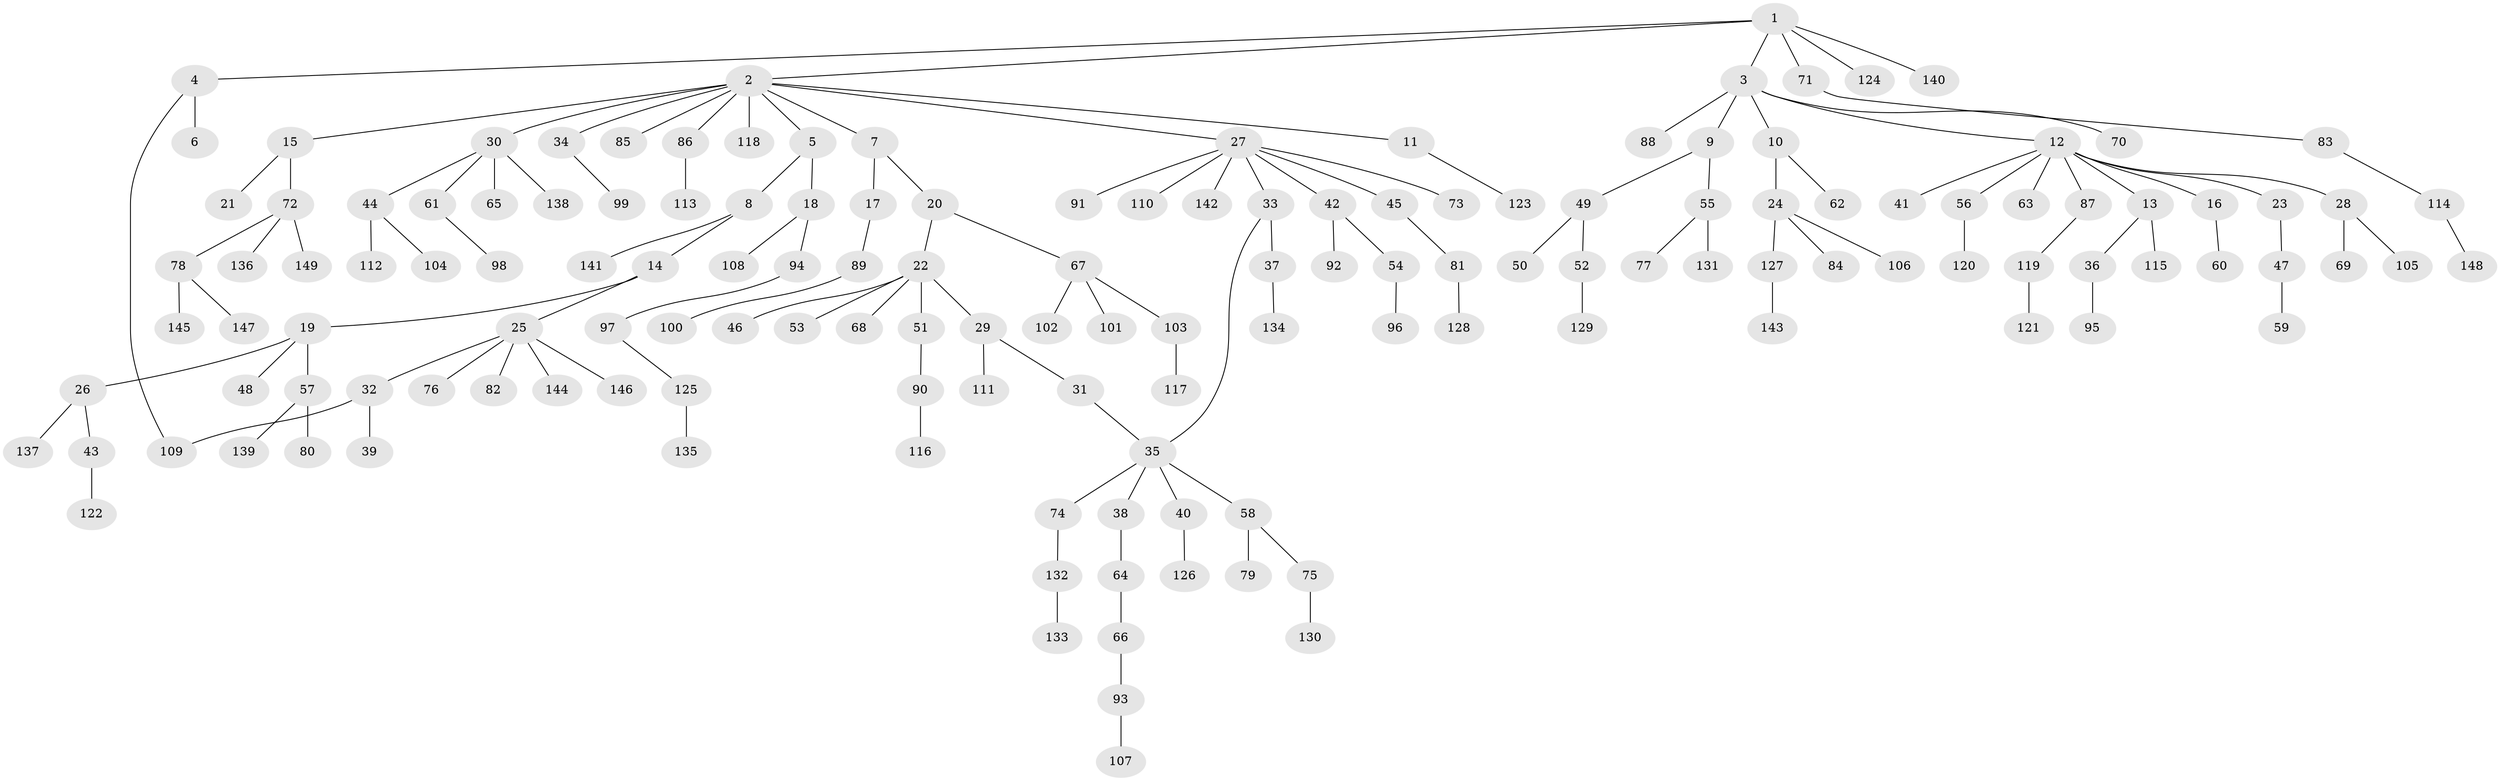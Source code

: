 // coarse degree distribution, {15: 0.022727272727272728, 8: 0.022727272727272728, 5: 0.045454545454545456, 3: 0.045454545454545456, 2: 0.11363636363636363, 1: 0.7272727272727273, 9: 0.022727272727272728}
// Generated by graph-tools (version 1.1) at 2025/17/03/04/25 18:17:04]
// undirected, 149 vertices, 150 edges
graph export_dot {
graph [start="1"]
  node [color=gray90,style=filled];
  1;
  2;
  3;
  4;
  5;
  6;
  7;
  8;
  9;
  10;
  11;
  12;
  13;
  14;
  15;
  16;
  17;
  18;
  19;
  20;
  21;
  22;
  23;
  24;
  25;
  26;
  27;
  28;
  29;
  30;
  31;
  32;
  33;
  34;
  35;
  36;
  37;
  38;
  39;
  40;
  41;
  42;
  43;
  44;
  45;
  46;
  47;
  48;
  49;
  50;
  51;
  52;
  53;
  54;
  55;
  56;
  57;
  58;
  59;
  60;
  61;
  62;
  63;
  64;
  65;
  66;
  67;
  68;
  69;
  70;
  71;
  72;
  73;
  74;
  75;
  76;
  77;
  78;
  79;
  80;
  81;
  82;
  83;
  84;
  85;
  86;
  87;
  88;
  89;
  90;
  91;
  92;
  93;
  94;
  95;
  96;
  97;
  98;
  99;
  100;
  101;
  102;
  103;
  104;
  105;
  106;
  107;
  108;
  109;
  110;
  111;
  112;
  113;
  114;
  115;
  116;
  117;
  118;
  119;
  120;
  121;
  122;
  123;
  124;
  125;
  126;
  127;
  128;
  129;
  130;
  131;
  132;
  133;
  134;
  135;
  136;
  137;
  138;
  139;
  140;
  141;
  142;
  143;
  144;
  145;
  146;
  147;
  148;
  149;
  1 -- 2;
  1 -- 3;
  1 -- 4;
  1 -- 71;
  1 -- 124;
  1 -- 140;
  2 -- 5;
  2 -- 7;
  2 -- 11;
  2 -- 15;
  2 -- 27;
  2 -- 30;
  2 -- 34;
  2 -- 85;
  2 -- 86;
  2 -- 118;
  3 -- 9;
  3 -- 10;
  3 -- 12;
  3 -- 70;
  3 -- 88;
  4 -- 6;
  4 -- 109;
  5 -- 8;
  5 -- 18;
  7 -- 17;
  7 -- 20;
  8 -- 14;
  8 -- 141;
  9 -- 49;
  9 -- 55;
  10 -- 24;
  10 -- 62;
  11 -- 123;
  12 -- 13;
  12 -- 16;
  12 -- 23;
  12 -- 28;
  12 -- 41;
  12 -- 56;
  12 -- 63;
  12 -- 87;
  13 -- 36;
  13 -- 115;
  14 -- 19;
  14 -- 25;
  15 -- 21;
  15 -- 72;
  16 -- 60;
  17 -- 89;
  18 -- 94;
  18 -- 108;
  19 -- 26;
  19 -- 48;
  19 -- 57;
  20 -- 22;
  20 -- 67;
  22 -- 29;
  22 -- 46;
  22 -- 51;
  22 -- 53;
  22 -- 68;
  23 -- 47;
  24 -- 84;
  24 -- 106;
  24 -- 127;
  25 -- 32;
  25 -- 76;
  25 -- 82;
  25 -- 144;
  25 -- 146;
  26 -- 43;
  26 -- 137;
  27 -- 33;
  27 -- 42;
  27 -- 45;
  27 -- 73;
  27 -- 91;
  27 -- 110;
  27 -- 142;
  28 -- 69;
  28 -- 105;
  29 -- 31;
  29 -- 111;
  30 -- 44;
  30 -- 61;
  30 -- 65;
  30 -- 138;
  31 -- 35;
  32 -- 39;
  32 -- 109;
  33 -- 37;
  33 -- 35;
  34 -- 99;
  35 -- 38;
  35 -- 40;
  35 -- 58;
  35 -- 74;
  36 -- 95;
  37 -- 134;
  38 -- 64;
  40 -- 126;
  42 -- 54;
  42 -- 92;
  43 -- 122;
  44 -- 104;
  44 -- 112;
  45 -- 81;
  47 -- 59;
  49 -- 50;
  49 -- 52;
  51 -- 90;
  52 -- 129;
  54 -- 96;
  55 -- 77;
  55 -- 131;
  56 -- 120;
  57 -- 80;
  57 -- 139;
  58 -- 75;
  58 -- 79;
  61 -- 98;
  64 -- 66;
  66 -- 93;
  67 -- 101;
  67 -- 102;
  67 -- 103;
  71 -- 83;
  72 -- 78;
  72 -- 136;
  72 -- 149;
  74 -- 132;
  75 -- 130;
  78 -- 145;
  78 -- 147;
  81 -- 128;
  83 -- 114;
  86 -- 113;
  87 -- 119;
  89 -- 100;
  90 -- 116;
  93 -- 107;
  94 -- 97;
  97 -- 125;
  103 -- 117;
  114 -- 148;
  119 -- 121;
  125 -- 135;
  127 -- 143;
  132 -- 133;
}
